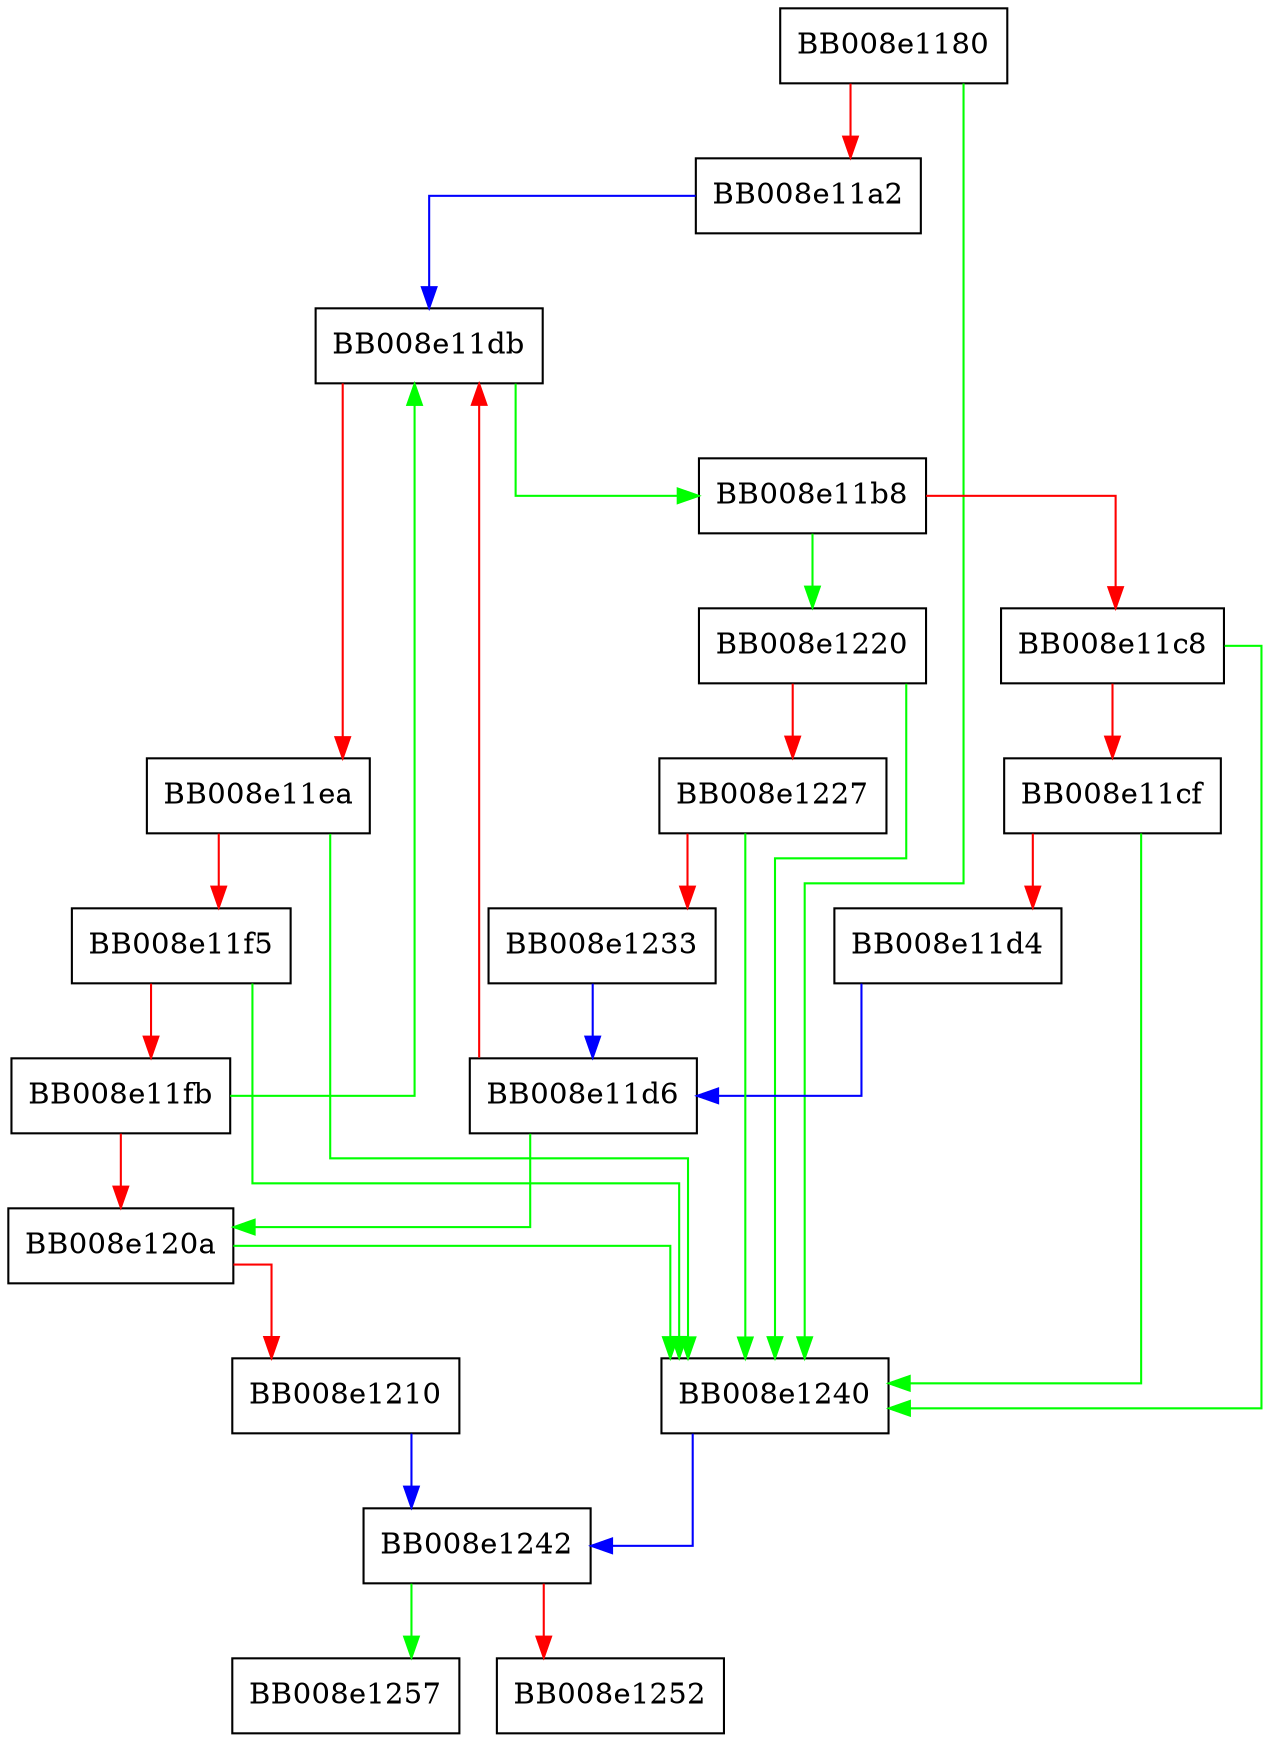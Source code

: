digraph inet_pton4 {
  node [shape="box"];
  graph [splines=ortho];
  BB008e1180 -> BB008e1240 [color="green"];
  BB008e1180 -> BB008e11a2 [color="red"];
  BB008e11a2 -> BB008e11db [color="blue"];
  BB008e11b8 -> BB008e1220 [color="green"];
  BB008e11b8 -> BB008e11c8 [color="red"];
  BB008e11c8 -> BB008e1240 [color="green"];
  BB008e11c8 -> BB008e11cf [color="red"];
  BB008e11cf -> BB008e1240 [color="green"];
  BB008e11cf -> BB008e11d4 [color="red"];
  BB008e11d4 -> BB008e11d6 [color="blue"];
  BB008e11d6 -> BB008e120a [color="green"];
  BB008e11d6 -> BB008e11db [color="red"];
  BB008e11db -> BB008e11b8 [color="green"];
  BB008e11db -> BB008e11ea [color="red"];
  BB008e11ea -> BB008e1240 [color="green"];
  BB008e11ea -> BB008e11f5 [color="red"];
  BB008e11f5 -> BB008e1240 [color="green"];
  BB008e11f5 -> BB008e11fb [color="red"];
  BB008e11fb -> BB008e11db [color="green"];
  BB008e11fb -> BB008e120a [color="red"];
  BB008e120a -> BB008e1240 [color="green"];
  BB008e120a -> BB008e1210 [color="red"];
  BB008e1210 -> BB008e1242 [color="blue"];
  BB008e1220 -> BB008e1240 [color="green"];
  BB008e1220 -> BB008e1227 [color="red"];
  BB008e1227 -> BB008e1240 [color="green"];
  BB008e1227 -> BB008e1233 [color="red"];
  BB008e1233 -> BB008e11d6 [color="blue"];
  BB008e1240 -> BB008e1242 [color="blue"];
  BB008e1242 -> BB008e1257 [color="green"];
  BB008e1242 -> BB008e1252 [color="red"];
}